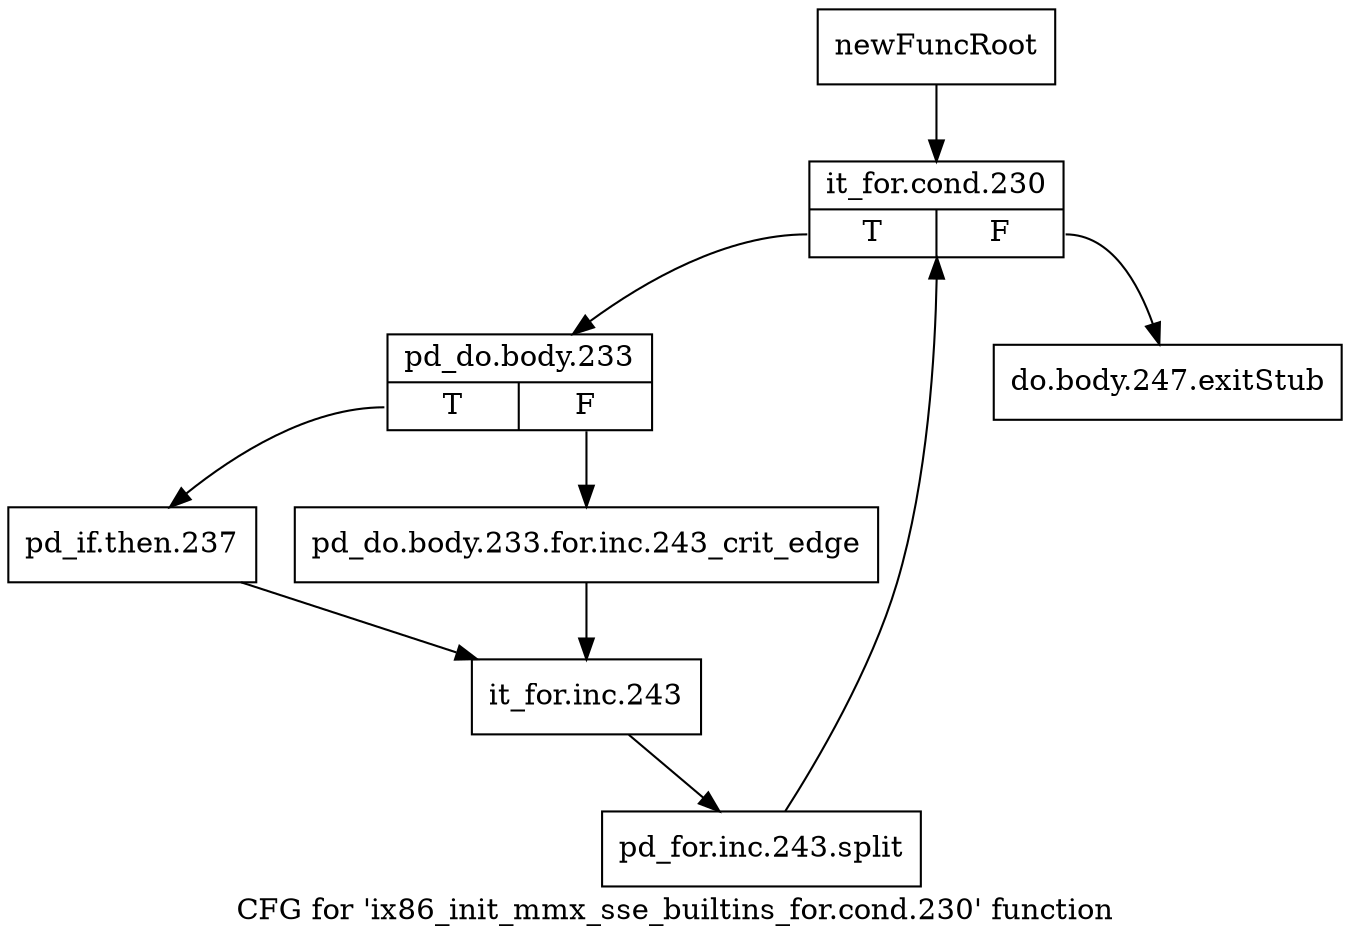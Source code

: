 digraph "CFG for 'ix86_init_mmx_sse_builtins_for.cond.230' function" {
	label="CFG for 'ix86_init_mmx_sse_builtins_for.cond.230' function";

	Node0xc6dfa80 [shape=record,label="{newFuncRoot}"];
	Node0xc6dfa80 -> Node0xc6dfeb0;
	Node0xc6dfad0 [shape=record,label="{do.body.247.exitStub}"];
	Node0xc6dfeb0 [shape=record,label="{it_for.cond.230|{<s0>T|<s1>F}}"];
	Node0xc6dfeb0:s0 -> Node0xc6dff00;
	Node0xc6dfeb0:s1 -> Node0xc6dfad0;
	Node0xc6dff00 [shape=record,label="{pd_do.body.233|{<s0>T|<s1>F}}"];
	Node0xc6dff00:s0 -> Node0xc6dffa0;
	Node0xc6dff00:s1 -> Node0xc6dff50;
	Node0xc6dff50 [shape=record,label="{pd_do.body.233.for.inc.243_crit_edge}"];
	Node0xc6dff50 -> Node0xc6dfff0;
	Node0xc6dffa0 [shape=record,label="{pd_if.then.237}"];
	Node0xc6dffa0 -> Node0xc6dfff0;
	Node0xc6dfff0 [shape=record,label="{it_for.inc.243}"];
	Node0xc6dfff0 -> Node0xfda1280;
	Node0xfda1280 [shape=record,label="{pd_for.inc.243.split}"];
	Node0xfda1280 -> Node0xc6dfeb0;
}
